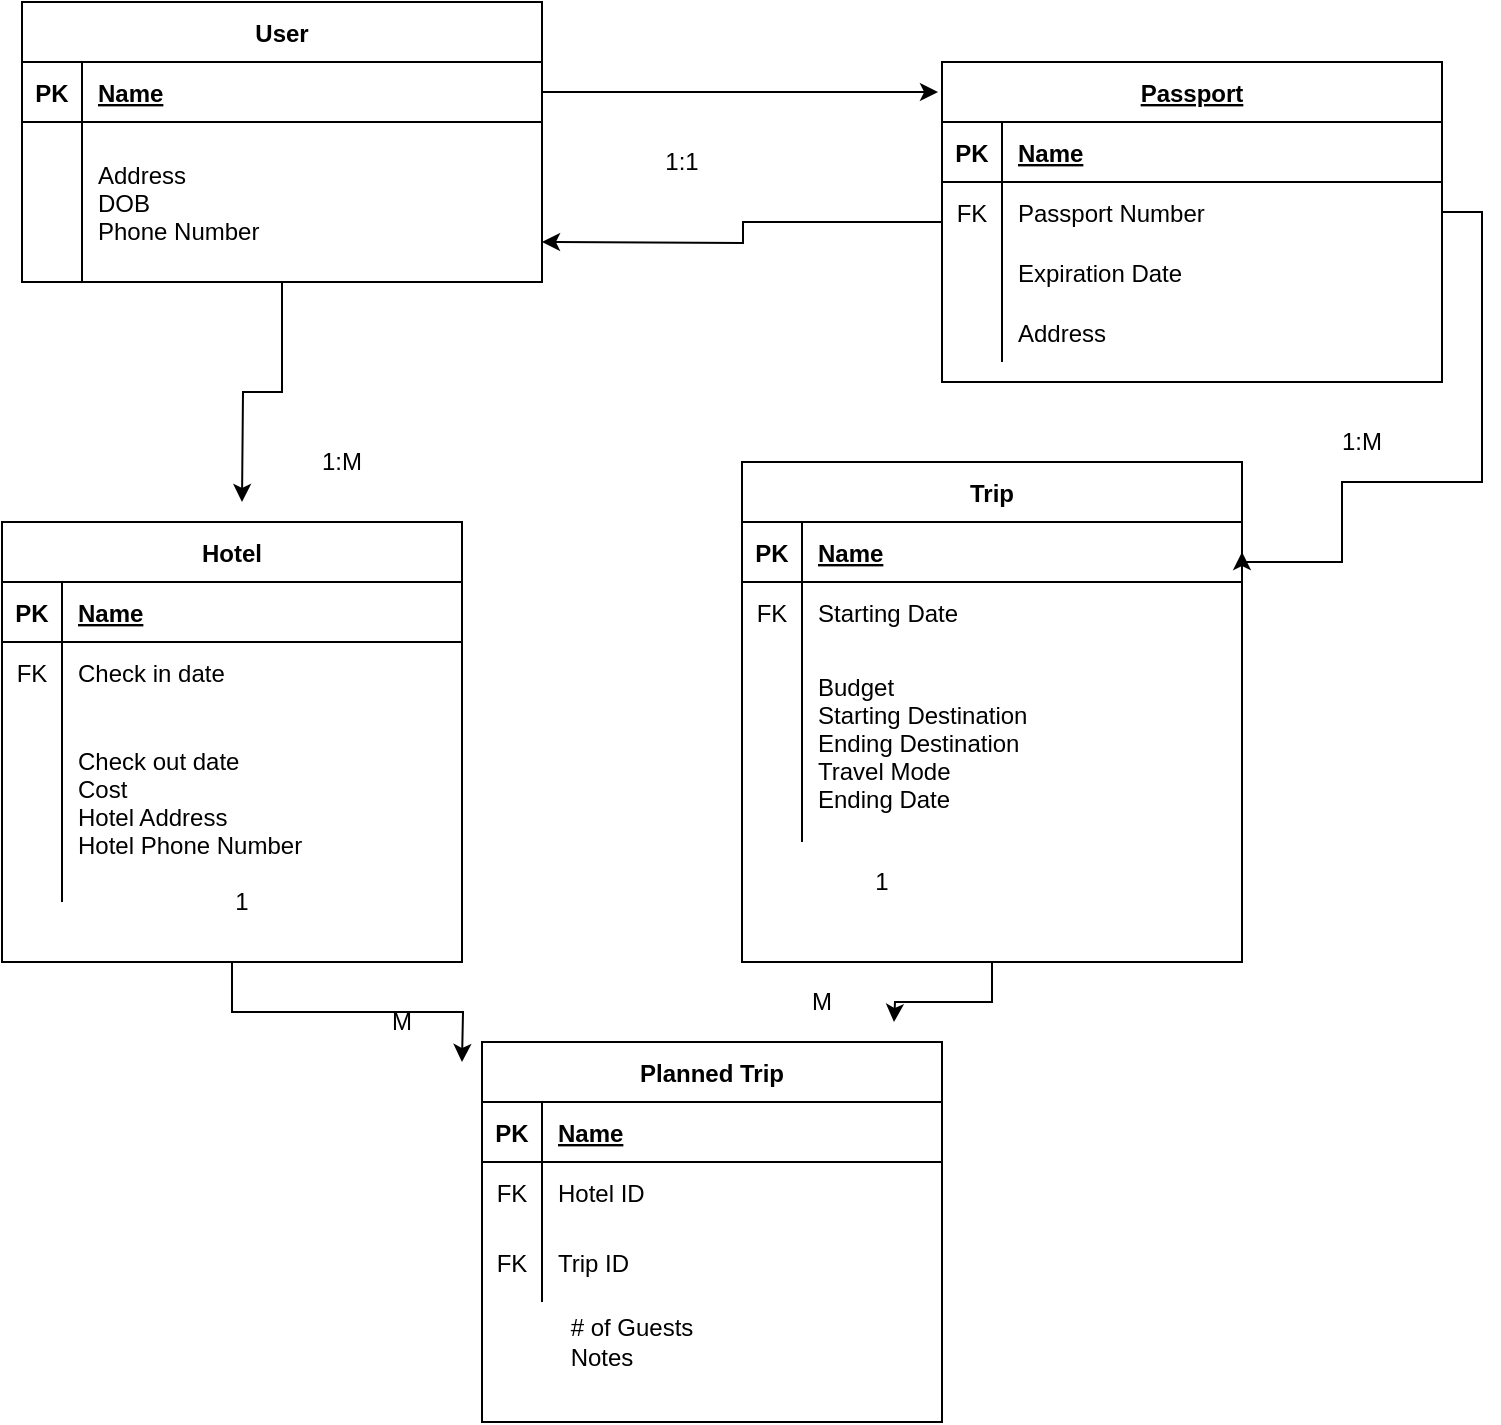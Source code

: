 <mxfile version="13.9.2" type="device"><diagram id="R2lEEEUBdFMjLlhIrx00" name="Page-1"><mxGraphModel dx="1422" dy="772" grid="1" gridSize="10" guides="1" tooltips="1" connect="1" arrows="1" fold="1" page="1" pageScale="1" pageWidth="850" pageHeight="1100" math="0" shadow="0" extFonts="Permanent Marker^https://fonts.googleapis.com/css?family=Permanent+Marker"><root><mxCell id="0"/><mxCell id="1" parent="0"/><mxCell id="7rNDuGuPrxUtKlJLImO--16" style="edgeStyle=orthogonalEdgeStyle;rounded=0;orthogonalLoop=1;jettySize=auto;html=1;" edge="1" parent="1" source="C-vyLk0tnHw3VtMMgP7b-2"><mxGeometry relative="1" as="geometry"><mxPoint x="310" y="200" as="targetPoint"/></mxGeometry></mxCell><mxCell id="C-vyLk0tnHw3VtMMgP7b-2" value="Passport" style="shape=table;startSize=30;container=1;collapsible=1;childLayout=tableLayout;fixedRows=1;rowLines=0;fontStyle=5;align=center;resizeLast=1;" parent="1" vertex="1"><mxGeometry x="510" y="110" width="250" height="160" as="geometry"/></mxCell><mxCell id="C-vyLk0tnHw3VtMMgP7b-3" value="" style="shape=partialRectangle;collapsible=0;dropTarget=0;pointerEvents=0;fillColor=none;points=[[0,0.5],[1,0.5]];portConstraint=eastwest;top=0;left=0;right=0;bottom=1;" parent="C-vyLk0tnHw3VtMMgP7b-2" vertex="1"><mxGeometry y="30" width="250" height="30" as="geometry"/></mxCell><mxCell id="C-vyLk0tnHw3VtMMgP7b-4" value="PK" style="shape=partialRectangle;overflow=hidden;connectable=0;fillColor=none;top=0;left=0;bottom=0;right=0;fontStyle=1;" parent="C-vyLk0tnHw3VtMMgP7b-3" vertex="1"><mxGeometry width="30" height="30" as="geometry"/></mxCell><mxCell id="C-vyLk0tnHw3VtMMgP7b-5" value="Name" style="shape=partialRectangle;overflow=hidden;connectable=0;fillColor=none;top=0;left=0;bottom=0;right=0;align=left;spacingLeft=6;fontStyle=5;" parent="C-vyLk0tnHw3VtMMgP7b-3" vertex="1"><mxGeometry x="30" width="220" height="30" as="geometry"/></mxCell><mxCell id="C-vyLk0tnHw3VtMMgP7b-6" value="" style="shape=partialRectangle;collapsible=0;dropTarget=0;pointerEvents=0;fillColor=none;points=[[0,0.5],[1,0.5]];portConstraint=eastwest;top=0;left=0;right=0;bottom=0;" parent="C-vyLk0tnHw3VtMMgP7b-2" vertex="1"><mxGeometry y="60" width="250" height="30" as="geometry"/></mxCell><mxCell id="C-vyLk0tnHw3VtMMgP7b-7" value="FK" style="shape=partialRectangle;overflow=hidden;connectable=0;fillColor=none;top=0;left=0;bottom=0;right=0;" parent="C-vyLk0tnHw3VtMMgP7b-6" vertex="1"><mxGeometry width="30" height="30" as="geometry"/></mxCell><mxCell id="C-vyLk0tnHw3VtMMgP7b-8" value="Passport Number" style="shape=partialRectangle;overflow=hidden;connectable=0;fillColor=none;top=0;left=0;bottom=0;right=0;align=left;spacingLeft=6;" parent="C-vyLk0tnHw3VtMMgP7b-6" vertex="1"><mxGeometry x="30" width="220" height="30" as="geometry"/></mxCell><mxCell id="7rNDuGuPrxUtKlJLImO--13" value="" style="shape=partialRectangle;collapsible=0;dropTarget=0;pointerEvents=0;fillColor=none;points=[[0,0.5],[1,0.5]];portConstraint=eastwest;top=0;left=0;right=0;bottom=0;" vertex="1" parent="C-vyLk0tnHw3VtMMgP7b-2"><mxGeometry y="90" width="250" height="30" as="geometry"/></mxCell><mxCell id="7rNDuGuPrxUtKlJLImO--14" value="" style="shape=partialRectangle;overflow=hidden;connectable=0;fillColor=none;top=0;left=0;bottom=0;right=0;" vertex="1" parent="7rNDuGuPrxUtKlJLImO--13"><mxGeometry width="30" height="30" as="geometry"/></mxCell><mxCell id="7rNDuGuPrxUtKlJLImO--15" value="Expiration Date" style="shape=partialRectangle;overflow=hidden;connectable=0;fillColor=none;top=0;left=0;bottom=0;right=0;align=left;spacingLeft=6;" vertex="1" parent="7rNDuGuPrxUtKlJLImO--13"><mxGeometry x="30" width="220" height="30" as="geometry"/></mxCell><mxCell id="C-vyLk0tnHw3VtMMgP7b-9" value="" style="shape=partialRectangle;collapsible=0;dropTarget=0;pointerEvents=0;fillColor=none;points=[[0,0.5],[1,0.5]];portConstraint=eastwest;top=0;left=0;right=0;bottom=0;" parent="C-vyLk0tnHw3VtMMgP7b-2" vertex="1"><mxGeometry y="120" width="250" height="30" as="geometry"/></mxCell><mxCell id="C-vyLk0tnHw3VtMMgP7b-10" value="" style="shape=partialRectangle;overflow=hidden;connectable=0;fillColor=none;top=0;left=0;bottom=0;right=0;" parent="C-vyLk0tnHw3VtMMgP7b-9" vertex="1"><mxGeometry width="30" height="30" as="geometry"/></mxCell><mxCell id="C-vyLk0tnHw3VtMMgP7b-11" value="Address" style="shape=partialRectangle;overflow=hidden;connectable=0;fillColor=none;top=0;left=0;bottom=0;right=0;align=left;spacingLeft=6;" parent="C-vyLk0tnHw3VtMMgP7b-9" vertex="1"><mxGeometry x="30" width="220" height="30" as="geometry"/></mxCell><mxCell id="7rNDuGuPrxUtKlJLImO--41" style="edgeStyle=orthogonalEdgeStyle;rounded=0;orthogonalLoop=1;jettySize=auto;html=1;exitX=0.5;exitY=1;exitDx=0;exitDy=0;entryX=0.864;entryY=0;entryDx=0;entryDy=0;entryPerimeter=0;" edge="1" parent="1" source="C-vyLk0tnHw3VtMMgP7b-13"><mxGeometry relative="1" as="geometry"><mxPoint x="486" y="590" as="targetPoint"/></mxGeometry></mxCell><mxCell id="C-vyLk0tnHw3VtMMgP7b-13" value="Trip" style="shape=table;startSize=30;container=1;collapsible=1;childLayout=tableLayout;fixedRows=1;rowLines=0;fontStyle=1;align=center;resizeLast=1;" parent="1" vertex="1"><mxGeometry x="410" y="310" width="250" height="250" as="geometry"/></mxCell><mxCell id="C-vyLk0tnHw3VtMMgP7b-14" value="" style="shape=partialRectangle;collapsible=0;dropTarget=0;pointerEvents=0;fillColor=none;points=[[0,0.5],[1,0.5]];portConstraint=eastwest;top=0;left=0;right=0;bottom=1;" parent="C-vyLk0tnHw3VtMMgP7b-13" vertex="1"><mxGeometry y="30" width="250" height="30" as="geometry"/></mxCell><mxCell id="C-vyLk0tnHw3VtMMgP7b-15" value="PK" style="shape=partialRectangle;overflow=hidden;connectable=0;fillColor=none;top=0;left=0;bottom=0;right=0;fontStyle=1;" parent="C-vyLk0tnHw3VtMMgP7b-14" vertex="1"><mxGeometry width="30" height="30" as="geometry"/></mxCell><mxCell id="C-vyLk0tnHw3VtMMgP7b-16" value="Name" style="shape=partialRectangle;overflow=hidden;connectable=0;fillColor=none;top=0;left=0;bottom=0;right=0;align=left;spacingLeft=6;fontStyle=5;" parent="C-vyLk0tnHw3VtMMgP7b-14" vertex="1"><mxGeometry x="30" width="220" height="30" as="geometry"/></mxCell><mxCell id="C-vyLk0tnHw3VtMMgP7b-17" value="" style="shape=partialRectangle;collapsible=0;dropTarget=0;pointerEvents=0;fillColor=none;points=[[0,0.5],[1,0.5]];portConstraint=eastwest;top=0;left=0;right=0;bottom=0;" parent="C-vyLk0tnHw3VtMMgP7b-13" vertex="1"><mxGeometry y="60" width="250" height="30" as="geometry"/></mxCell><mxCell id="C-vyLk0tnHw3VtMMgP7b-18" value="FK" style="shape=partialRectangle;overflow=hidden;connectable=0;fillColor=none;top=0;left=0;bottom=0;right=0;" parent="C-vyLk0tnHw3VtMMgP7b-17" vertex="1"><mxGeometry width="30" height="30" as="geometry"/></mxCell><mxCell id="C-vyLk0tnHw3VtMMgP7b-19" value="Starting Date" style="shape=partialRectangle;overflow=hidden;connectable=0;fillColor=none;top=0;left=0;bottom=0;right=0;align=left;spacingLeft=6;" parent="C-vyLk0tnHw3VtMMgP7b-17" vertex="1"><mxGeometry x="30" width="220" height="30" as="geometry"/></mxCell><mxCell id="C-vyLk0tnHw3VtMMgP7b-20" value="" style="shape=partialRectangle;collapsible=0;dropTarget=0;pointerEvents=0;fillColor=none;points=[[0,0.5],[1,0.5]];portConstraint=eastwest;top=0;left=0;right=0;bottom=0;" parent="C-vyLk0tnHw3VtMMgP7b-13" vertex="1"><mxGeometry y="90" width="250" height="100" as="geometry"/></mxCell><mxCell id="C-vyLk0tnHw3VtMMgP7b-21" value="" style="shape=partialRectangle;overflow=hidden;connectable=0;fillColor=none;top=0;left=0;bottom=0;right=0;" parent="C-vyLk0tnHw3VtMMgP7b-20" vertex="1"><mxGeometry width="30" height="100" as="geometry"/></mxCell><mxCell id="C-vyLk0tnHw3VtMMgP7b-22" value="Budget&#10;Starting Destination&#10;Ending Destination&#10;Travel Mode&#10;Ending Date" style="shape=partialRectangle;overflow=hidden;connectable=0;fillColor=none;top=0;left=0;bottom=0;right=0;align=left;spacingLeft=6;" parent="C-vyLk0tnHw3VtMMgP7b-20" vertex="1"><mxGeometry x="30" width="220" height="100" as="geometry"/></mxCell><mxCell id="7rNDuGuPrxUtKlJLImO--22" style="edgeStyle=orthogonalEdgeStyle;rounded=0;orthogonalLoop=1;jettySize=auto;html=1;" edge="1" parent="1" source="C-vyLk0tnHw3VtMMgP7b-23"><mxGeometry relative="1" as="geometry"><mxPoint x="160" y="330" as="targetPoint"/></mxGeometry></mxCell><mxCell id="C-vyLk0tnHw3VtMMgP7b-23" value="User" style="shape=table;startSize=30;container=1;collapsible=1;childLayout=tableLayout;fixedRows=1;rowLines=0;fontStyle=1;align=center;resizeLast=1;" parent="1" vertex="1"><mxGeometry x="50" y="80" width="260" height="140" as="geometry"/></mxCell><mxCell id="C-vyLk0tnHw3VtMMgP7b-24" value="" style="shape=partialRectangle;collapsible=0;dropTarget=0;pointerEvents=0;fillColor=none;points=[[0,0.5],[1,0.5]];portConstraint=eastwest;top=0;left=0;right=0;bottom=1;" parent="C-vyLk0tnHw3VtMMgP7b-23" vertex="1"><mxGeometry y="30" width="260" height="30" as="geometry"/></mxCell><mxCell id="C-vyLk0tnHw3VtMMgP7b-25" value="PK" style="shape=partialRectangle;overflow=hidden;connectable=0;fillColor=none;top=0;left=0;bottom=0;right=0;fontStyle=1;" parent="C-vyLk0tnHw3VtMMgP7b-24" vertex="1"><mxGeometry width="30" height="30" as="geometry"/></mxCell><mxCell id="C-vyLk0tnHw3VtMMgP7b-26" value="Name" style="shape=partialRectangle;overflow=hidden;connectable=0;fillColor=none;top=0;left=0;bottom=0;right=0;align=left;spacingLeft=6;fontStyle=5;" parent="C-vyLk0tnHw3VtMMgP7b-24" vertex="1"><mxGeometry x="30" width="230" height="30" as="geometry"/></mxCell><mxCell id="C-vyLk0tnHw3VtMMgP7b-27" value="" style="shape=partialRectangle;collapsible=0;dropTarget=0;pointerEvents=0;fillColor=none;points=[[0,0.5],[1,0.5]];portConstraint=eastwest;top=0;left=0;right=0;bottom=0;" parent="C-vyLk0tnHw3VtMMgP7b-23" vertex="1"><mxGeometry y="60" width="260" height="80" as="geometry"/></mxCell><mxCell id="C-vyLk0tnHw3VtMMgP7b-28" value="" style="shape=partialRectangle;overflow=hidden;connectable=0;fillColor=none;top=0;left=0;bottom=0;right=0;" parent="C-vyLk0tnHw3VtMMgP7b-27" vertex="1"><mxGeometry width="30" height="80" as="geometry"/></mxCell><mxCell id="C-vyLk0tnHw3VtMMgP7b-29" value="Address&#10;DOB&#10;Phone Number" style="shape=partialRectangle;overflow=hidden;connectable=0;fillColor=none;top=0;left=0;bottom=0;right=0;align=left;spacingLeft=6;" parent="C-vyLk0tnHw3VtMMgP7b-27" vertex="1"><mxGeometry x="30" width="230" height="80" as="geometry"/></mxCell><mxCell id="7rNDuGuPrxUtKlJLImO--33" style="edgeStyle=orthogonalEdgeStyle;rounded=0;orthogonalLoop=1;jettySize=auto;html=1;exitX=0.5;exitY=1;exitDx=0;exitDy=0;" edge="1" parent="1" source="7rNDuGuPrxUtKlJLImO--42"><mxGeometry relative="1" as="geometry"><mxPoint x="165" y="460" as="sourcePoint"/><mxPoint x="270" y="610" as="targetPoint"/></mxGeometry></mxCell><mxCell id="7rNDuGuPrxUtKlJLImO--17" style="edgeStyle=orthogonalEdgeStyle;rounded=0;orthogonalLoop=1;jettySize=auto;html=1;entryX=-0.008;entryY=0.094;entryDx=0;entryDy=0;entryPerimeter=0;" edge="1" parent="1" source="C-vyLk0tnHw3VtMMgP7b-24" target="C-vyLk0tnHw3VtMMgP7b-2"><mxGeometry relative="1" as="geometry"/></mxCell><mxCell id="7rNDuGuPrxUtKlJLImO--18" value="1:1" style="text;html=1;strokeColor=none;fillColor=none;align=center;verticalAlign=middle;whiteSpace=wrap;rounded=0;" vertex="1" parent="1"><mxGeometry x="360" y="150" width="40" height="20" as="geometry"/></mxCell><mxCell id="7rNDuGuPrxUtKlJLImO--19" style="edgeStyle=orthogonalEdgeStyle;rounded=0;orthogonalLoop=1;jettySize=auto;html=1;entryX=1;entryY=0.5;entryDx=0;entryDy=0;" edge="1" parent="1" source="C-vyLk0tnHw3VtMMgP7b-6" target="C-vyLk0tnHw3VtMMgP7b-14"><mxGeometry relative="1" as="geometry"><Array as="points"><mxPoint x="780" y="185"/><mxPoint x="780" y="320"/><mxPoint x="710" y="320"/><mxPoint x="710" y="360"/></Array></mxGeometry></mxCell><mxCell id="7rNDuGuPrxUtKlJLImO--20" value="1:M" style="text;html=1;strokeColor=none;fillColor=none;align=center;verticalAlign=middle;whiteSpace=wrap;rounded=0;" vertex="1" parent="1"><mxGeometry x="190" y="300" width="40" height="20" as="geometry"/></mxCell><mxCell id="7rNDuGuPrxUtKlJLImO--21" value="1:M" style="text;html=1;strokeColor=none;fillColor=none;align=center;verticalAlign=middle;whiteSpace=wrap;rounded=0;" vertex="1" parent="1"><mxGeometry x="700" y="290" width="40" height="20" as="geometry"/></mxCell><mxCell id="7rNDuGuPrxUtKlJLImO--35" value="1" style="text;html=1;strokeColor=none;fillColor=none;align=center;verticalAlign=middle;whiteSpace=wrap;rounded=0;" vertex="1" parent="1"><mxGeometry x="140" y="520" width="40" height="20" as="geometry"/></mxCell><mxCell id="7rNDuGuPrxUtKlJLImO--36" value="1" style="text;html=1;strokeColor=none;fillColor=none;align=center;verticalAlign=middle;whiteSpace=wrap;rounded=0;" vertex="1" parent="1"><mxGeometry x="460" y="510" width="40" height="20" as="geometry"/></mxCell><mxCell id="7rNDuGuPrxUtKlJLImO--37" value="M" style="text;html=1;strokeColor=none;fillColor=none;align=center;verticalAlign=middle;whiteSpace=wrap;rounded=0;" vertex="1" parent="1"><mxGeometry x="430" y="570" width="40" height="20" as="geometry"/></mxCell><mxCell id="7rNDuGuPrxUtKlJLImO--39" value="M" style="text;html=1;strokeColor=none;fillColor=none;align=center;verticalAlign=middle;whiteSpace=wrap;rounded=0;" vertex="1" parent="1"><mxGeometry x="220" y="580" width="40" height="20" as="geometry"/></mxCell><mxCell id="7rNDuGuPrxUtKlJLImO--42" value="Hotel" style="shape=table;startSize=30;container=1;collapsible=1;childLayout=tableLayout;fixedRows=1;rowLines=0;fontStyle=1;align=center;resizeLast=1;" vertex="1" parent="1"><mxGeometry x="40" y="340" width="230" height="220" as="geometry"/></mxCell><mxCell id="7rNDuGuPrxUtKlJLImO--43" value="" style="shape=partialRectangle;collapsible=0;dropTarget=0;pointerEvents=0;fillColor=none;points=[[0,0.5],[1,0.5]];portConstraint=eastwest;top=0;left=0;right=0;bottom=1;" vertex="1" parent="7rNDuGuPrxUtKlJLImO--42"><mxGeometry y="30" width="230" height="30" as="geometry"/></mxCell><mxCell id="7rNDuGuPrxUtKlJLImO--44" value="PK" style="shape=partialRectangle;overflow=hidden;connectable=0;fillColor=none;top=0;left=0;bottom=0;right=0;fontStyle=1;" vertex="1" parent="7rNDuGuPrxUtKlJLImO--43"><mxGeometry width="30" height="30" as="geometry"/></mxCell><mxCell id="7rNDuGuPrxUtKlJLImO--45" value="Name" style="shape=partialRectangle;overflow=hidden;connectable=0;fillColor=none;top=0;left=0;bottom=0;right=0;align=left;spacingLeft=6;fontStyle=5;" vertex="1" parent="7rNDuGuPrxUtKlJLImO--43"><mxGeometry x="30" width="200" height="30" as="geometry"/></mxCell><mxCell id="7rNDuGuPrxUtKlJLImO--46" value="" style="shape=partialRectangle;collapsible=0;dropTarget=0;pointerEvents=0;fillColor=none;points=[[0,0.5],[1,0.5]];portConstraint=eastwest;top=0;left=0;right=0;bottom=0;" vertex="1" parent="7rNDuGuPrxUtKlJLImO--42"><mxGeometry y="60" width="230" height="30" as="geometry"/></mxCell><mxCell id="7rNDuGuPrxUtKlJLImO--47" value="FK" style="shape=partialRectangle;overflow=hidden;connectable=0;fillColor=none;top=0;left=0;bottom=0;right=0;" vertex="1" parent="7rNDuGuPrxUtKlJLImO--46"><mxGeometry width="30" height="30" as="geometry"/></mxCell><mxCell id="7rNDuGuPrxUtKlJLImO--48" value="Check in date" style="shape=partialRectangle;overflow=hidden;connectable=0;fillColor=none;top=0;left=0;bottom=0;right=0;align=left;spacingLeft=6;" vertex="1" parent="7rNDuGuPrxUtKlJLImO--46"><mxGeometry x="30" width="200" height="30" as="geometry"/></mxCell><mxCell id="7rNDuGuPrxUtKlJLImO--49" value="" style="shape=partialRectangle;collapsible=0;dropTarget=0;pointerEvents=0;fillColor=none;points=[[0,0.5],[1,0.5]];portConstraint=eastwest;top=0;left=0;right=0;bottom=0;" vertex="1" parent="7rNDuGuPrxUtKlJLImO--42"><mxGeometry y="90" width="230" height="100" as="geometry"/></mxCell><mxCell id="7rNDuGuPrxUtKlJLImO--50" value="" style="shape=partialRectangle;overflow=hidden;connectable=0;fillColor=none;top=0;left=0;bottom=0;right=0;" vertex="1" parent="7rNDuGuPrxUtKlJLImO--49"><mxGeometry width="30" height="100" as="geometry"/></mxCell><mxCell id="7rNDuGuPrxUtKlJLImO--51" value="Check out date&#10;Cost&#10;Hotel Address&#10;Hotel Phone Number" style="shape=partialRectangle;overflow=hidden;connectable=0;fillColor=none;top=0;left=0;bottom=0;right=0;align=left;spacingLeft=6;" vertex="1" parent="7rNDuGuPrxUtKlJLImO--49"><mxGeometry x="30" width="200" height="100" as="geometry"/></mxCell><mxCell id="7rNDuGuPrxUtKlJLImO--52" value="Planned Trip" style="shape=table;startSize=30;container=1;collapsible=1;childLayout=tableLayout;fixedRows=1;rowLines=0;fontStyle=1;align=center;resizeLast=1;" vertex="1" parent="1"><mxGeometry x="280" y="600" width="230" height="190" as="geometry"/></mxCell><mxCell id="7rNDuGuPrxUtKlJLImO--53" value="" style="shape=partialRectangle;collapsible=0;dropTarget=0;pointerEvents=0;fillColor=none;points=[[0,0.5],[1,0.5]];portConstraint=eastwest;top=0;left=0;right=0;bottom=1;" vertex="1" parent="7rNDuGuPrxUtKlJLImO--52"><mxGeometry y="30" width="230" height="30" as="geometry"/></mxCell><mxCell id="7rNDuGuPrxUtKlJLImO--54" value="PK" style="shape=partialRectangle;overflow=hidden;connectable=0;fillColor=none;top=0;left=0;bottom=0;right=0;fontStyle=1;" vertex="1" parent="7rNDuGuPrxUtKlJLImO--53"><mxGeometry width="30" height="30" as="geometry"/></mxCell><mxCell id="7rNDuGuPrxUtKlJLImO--55" value="Name" style="shape=partialRectangle;overflow=hidden;connectable=0;fillColor=none;top=0;left=0;bottom=0;right=0;align=left;spacingLeft=6;fontStyle=5;" vertex="1" parent="7rNDuGuPrxUtKlJLImO--53"><mxGeometry x="30" width="200" height="30" as="geometry"/></mxCell><mxCell id="7rNDuGuPrxUtKlJLImO--56" value="" style="shape=partialRectangle;collapsible=0;dropTarget=0;pointerEvents=0;fillColor=none;points=[[0,0.5],[1,0.5]];portConstraint=eastwest;top=0;left=0;right=0;bottom=0;" vertex="1" parent="7rNDuGuPrxUtKlJLImO--52"><mxGeometry y="60" width="230" height="30" as="geometry"/></mxCell><mxCell id="7rNDuGuPrxUtKlJLImO--57" value="FK" style="shape=partialRectangle;overflow=hidden;connectable=0;fillColor=none;top=0;left=0;bottom=0;right=0;" vertex="1" parent="7rNDuGuPrxUtKlJLImO--56"><mxGeometry width="30" height="30" as="geometry"/></mxCell><mxCell id="7rNDuGuPrxUtKlJLImO--58" value="Hotel ID" style="shape=partialRectangle;overflow=hidden;connectable=0;fillColor=none;top=0;left=0;bottom=0;right=0;align=left;spacingLeft=6;" vertex="1" parent="7rNDuGuPrxUtKlJLImO--56"><mxGeometry x="30" width="200" height="30" as="geometry"/></mxCell><mxCell id="7rNDuGuPrxUtKlJLImO--59" value="" style="shape=partialRectangle;collapsible=0;dropTarget=0;pointerEvents=0;fillColor=none;points=[[0,0.5],[1,0.5]];portConstraint=eastwest;top=0;left=0;right=0;bottom=0;" vertex="1" parent="7rNDuGuPrxUtKlJLImO--52"><mxGeometry y="90" width="230" height="40" as="geometry"/></mxCell><mxCell id="7rNDuGuPrxUtKlJLImO--60" value="FK" style="shape=partialRectangle;overflow=hidden;connectable=0;fillColor=none;top=0;left=0;bottom=0;right=0;" vertex="1" parent="7rNDuGuPrxUtKlJLImO--59"><mxGeometry width="30" height="40" as="geometry"/></mxCell><mxCell id="7rNDuGuPrxUtKlJLImO--61" value="Trip ID" style="shape=partialRectangle;overflow=hidden;connectable=0;fillColor=none;top=0;left=0;bottom=0;right=0;align=left;spacingLeft=6;" vertex="1" parent="7rNDuGuPrxUtKlJLImO--59"><mxGeometry x="30" width="200" height="40" as="geometry"/></mxCell><mxCell id="7rNDuGuPrxUtKlJLImO--62" value="&lt;div style=&quot;text-align: left&quot;&gt;&lt;span&gt;# of Guests&lt;/span&gt;&lt;/div&gt;&lt;div style=&quot;text-align: left&quot;&gt;&lt;span&gt;Notes&lt;/span&gt;&lt;/div&gt;" style="text;html=1;strokeColor=none;fillColor=none;align=center;verticalAlign=middle;whiteSpace=wrap;rounded=0;" vertex="1" parent="1"><mxGeometry x="270" y="720" width="170" height="60" as="geometry"/></mxCell></root></mxGraphModel></diagram></mxfile>
